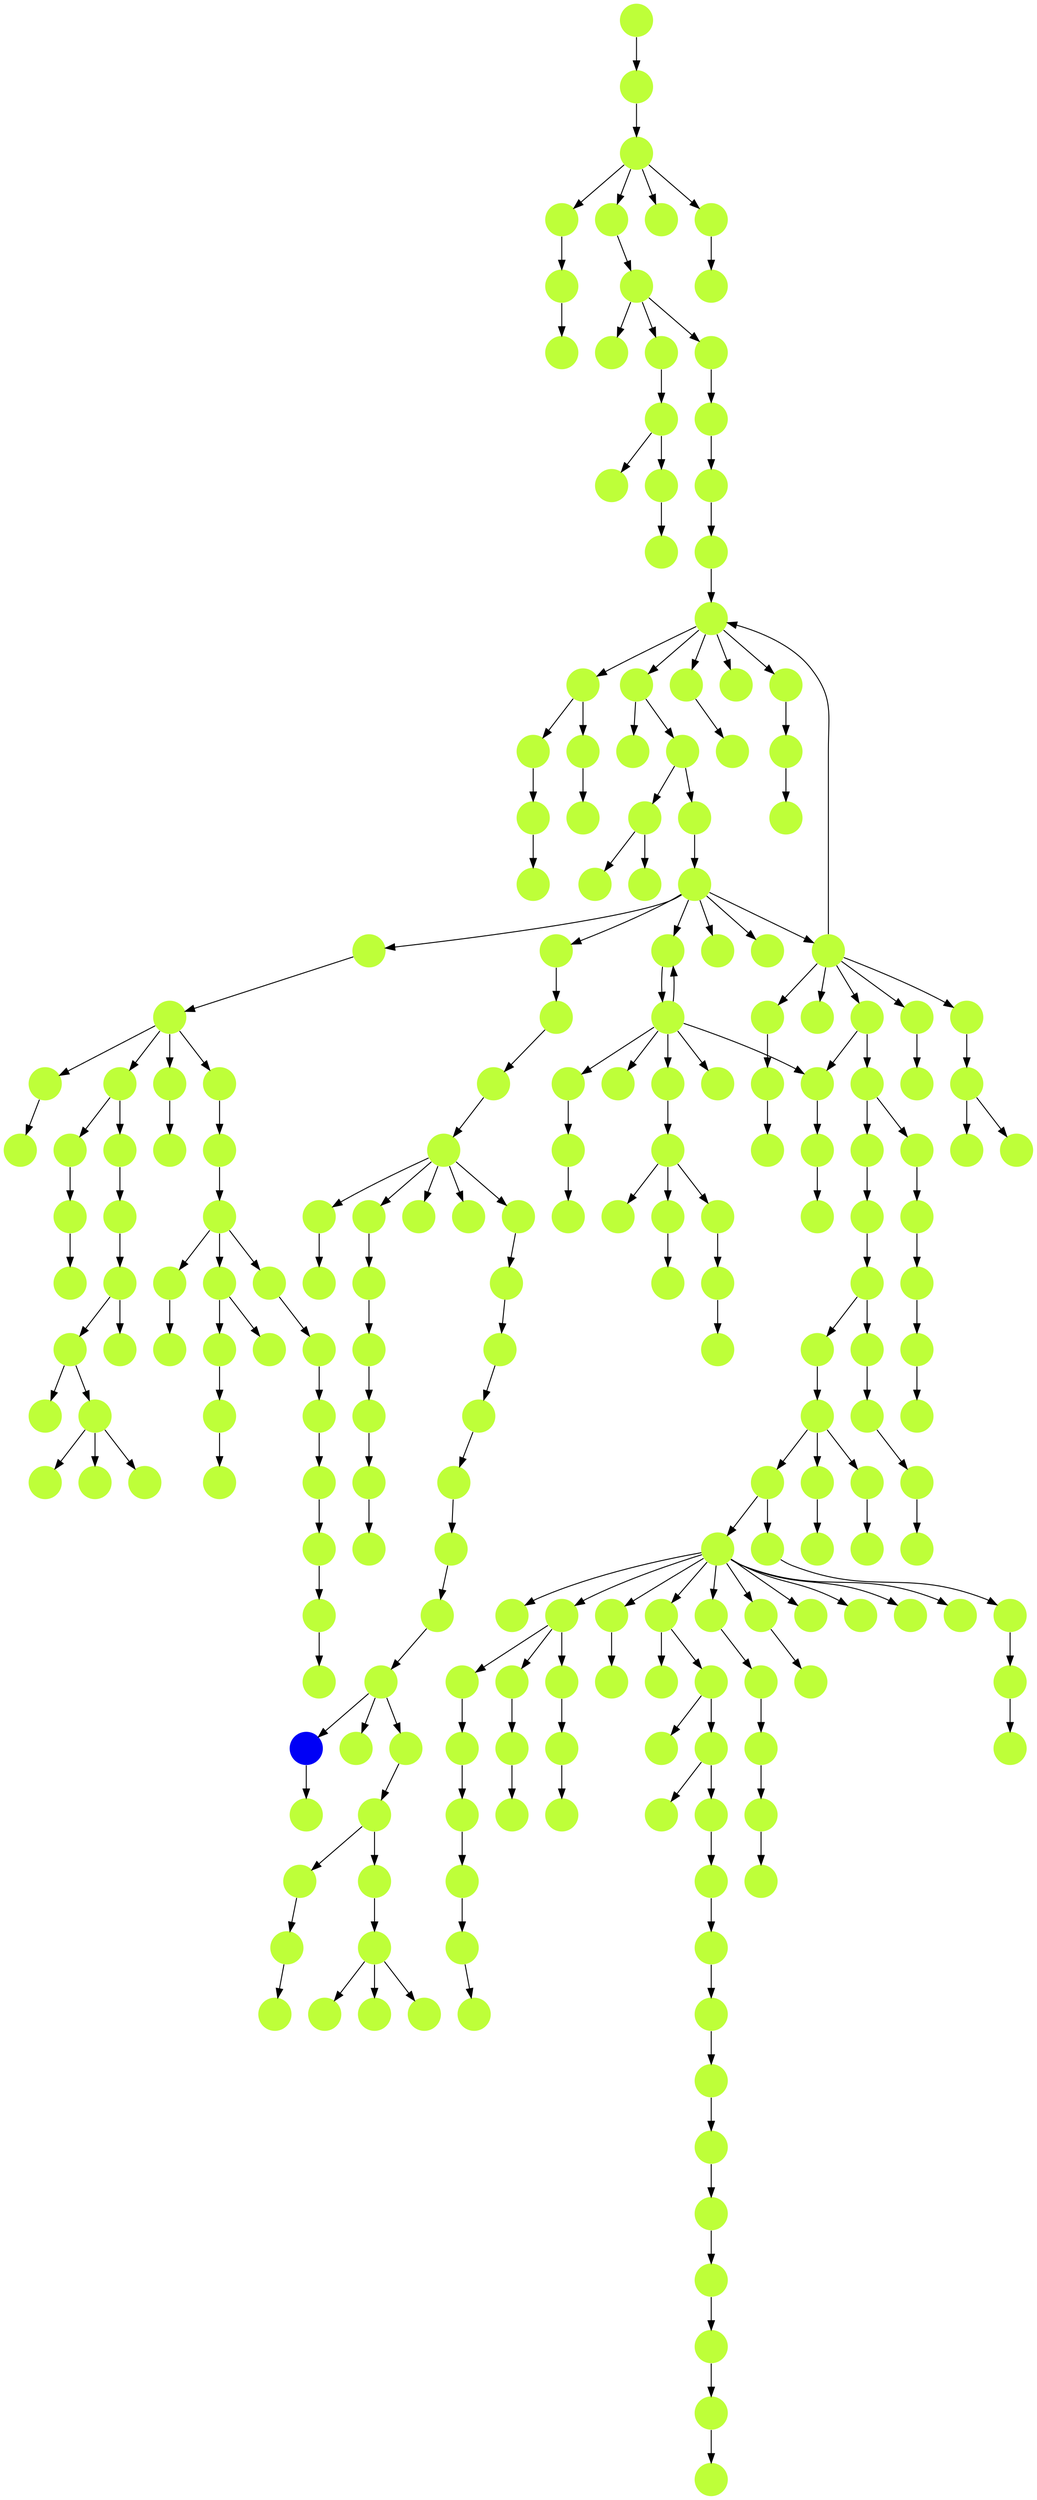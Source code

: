 digraph{
0 [tooltip = "N", penwidth = 0, style = filled, fillcolor = "#beff39", shape = circle, label = ""]
1 [tooltip = "N", penwidth = 0, style = filled, fillcolor = "#beff39", shape = circle, label = ""]
2 [tooltip = "N", penwidth = 0, style = filled, fillcolor = "#beff39", shape = circle, label = ""]
3 [tooltip = "N", penwidth = 0, style = filled, fillcolor = "#beff39", shape = circle, label = ""]
4 [tooltip = "N", penwidth = 0, style = filled, fillcolor = "#beff39", shape = circle, label = ""]
5 [tooltip = "N", penwidth = 0, style = filled, fillcolor = "#beff39", shape = circle, label = ""]
6 [tooltip = "N", penwidth = 0, style = filled, fillcolor = "#beff39", shape = circle, label = ""]
7 [tooltip = "N", penwidth = 0, style = filled, fillcolor = "#beff39", shape = circle, label = ""]
8 [tooltip = "N", penwidth = 0, style = filled, fillcolor = "#beff39", shape = circle, label = ""]
9 [tooltip = "N", penwidth = 0, style = filled, fillcolor = "#beff39", shape = circle, label = ""]
10 [tooltip = "N", penwidth = 0, style = filled, fillcolor = "#beff39", shape = circle, label = ""]
11 [tooltip = "N", penwidth = 0, style = filled, fillcolor = "#beff39", shape = circle, label = ""]
12 [tooltip = "N", penwidth = 0, style = filled, fillcolor = "#beff39", shape = circle, label = ""]
13 [tooltip = "N", penwidth = 0, style = filled, fillcolor = "#beff39", shape = circle, label = ""]
14 [tooltip = "N", penwidth = 0, style = filled, fillcolor = "#beff39", shape = circle, label = ""]
15 [tooltip = "N", penwidth = 0, style = filled, fillcolor = "#beff39", shape = circle, label = ""]
16 [tooltip = "N", penwidth = 0, style = filled, fillcolor = "#beff39", shape = circle, label = ""]
17 [tooltip = "N", penwidth = 0, style = filled, fillcolor = "#beff39", shape = circle, label = ""]
18 [tooltip = "N", penwidth = 0, style = filled, fillcolor = "#beff39", shape = circle, label = ""]
19 [tooltip = "N", penwidth = 0, style = filled, fillcolor = "#beff39", shape = circle, label = ""]
20 [tooltip = "N", penwidth = 0, style = filled, fillcolor = "#beff39", shape = circle, label = ""]
21 [tooltip = "N", penwidth = 0, style = filled, fillcolor = "#beff39", shape = circle, label = ""]
22 [tooltip = "N", penwidth = 0, style = filled, fillcolor = "#beff39", shape = circle, label = ""]
23 [tooltip = "N", penwidth = 0, style = filled, fillcolor = "#beff39", shape = circle, label = ""]
24 [tooltip = "N", penwidth = 0, style = filled, fillcolor = "#beff39", shape = circle, label = ""]
25 [tooltip = "N", penwidth = 0, style = filled, fillcolor = "#beff39", shape = circle, label = ""]
26 [tooltip = "N", penwidth = 0, style = filled, fillcolor = "#beff39", shape = circle, label = ""]
27 [tooltip = "N", penwidth = 0, style = filled, fillcolor = "#beff39", shape = circle, label = ""]
28 [tooltip = "N", penwidth = 0, style = filled, fillcolor = "#beff39", shape = circle, label = ""]
29 [tooltip = "N", penwidth = 0, style = filled, fillcolor = "#beff39", shape = circle, label = ""]
30 [tooltip = "N", penwidth = 0, style = filled, fillcolor = "#beff39", shape = circle, label = ""]
31 [tooltip = "N", penwidth = 0, style = filled, fillcolor = "#beff39", shape = circle, label = ""]
32 [tooltip = "N", penwidth = 0, style = filled, fillcolor = "#beff39", shape = circle, label = ""]
33 [tooltip = "N", penwidth = 0, style = filled, fillcolor = "#beff39", shape = circle, label = ""]
34 [tooltip = "N", penwidth = 0, style = filled, fillcolor = "#beff39", shape = circle, label = ""]
35 [tooltip = "N", penwidth = 0, style = filled, fillcolor = "#beff39", shape = circle, label = ""]
36 [tooltip = "N", penwidth = 0, style = filled, fillcolor = "#beff39", shape = circle, label = ""]
37 [tooltip = "N", penwidth = 0, style = filled, fillcolor = "#beff39", shape = circle, label = ""]
38 [tooltip = "N", penwidth = 0, style = filled, fillcolor = "#beff39", shape = circle, label = ""]
39 [tooltip = "N", penwidth = 0, style = filled, fillcolor = "#beff39", shape = circle, label = ""]
40 [tooltip = "N", penwidth = 0, style = filled, fillcolor = "#beff39", shape = circle, label = ""]
41 [tooltip = "N", penwidth = 0, style = filled, fillcolor = "#beff39", shape = circle, label = ""]
42 [tooltip = "N", penwidth = 0, style = filled, fillcolor = "#beff39", shape = circle, label = ""]
43 [tooltip = "N", penwidth = 0, style = filled, fillcolor = "#beff39", shape = circle, label = ""]
44 [tooltip = "N", penwidth = 0, style = filled, fillcolor = "#beff39", shape = circle, label = ""]
45 [tooltip = "N", penwidth = 0, style = filled, fillcolor = "#beff39", shape = circle, label = ""]
46 [tooltip = "N", penwidth = 0, style = filled, fillcolor = "#beff39", shape = circle, label = ""]
47 [tooltip = "N", penwidth = 0, style = filled, fillcolor = "#beff39", shape = circle, label = ""]
48 [tooltip = "N", penwidth = 0, style = filled, fillcolor = "#beff39", shape = circle, label = ""]
49 [tooltip = "N", penwidth = 0, style = filled, fillcolor = "#beff39", shape = circle, label = ""]
50 [tooltip = "N", penwidth = 0, style = filled, fillcolor = "#beff39", shape = circle, label = ""]
51 [tooltip = "N", penwidth = 0, style = filled, fillcolor = "#beff39", shape = circle, label = ""]
52 [tooltip = "N", penwidth = 0, style = filled, fillcolor = "#beff39", shape = circle, label = ""]
53 [tooltip = "N", penwidth = 0, style = filled, fillcolor = "#beff39", shape = circle, label = ""]
54 [tooltip = "N", penwidth = 0, style = filled, fillcolor = "#beff39", shape = circle, label = ""]
55 [tooltip = "N", penwidth = 0, style = filled, fillcolor = "#beff39", shape = circle, label = ""]
56 [tooltip = "N", penwidth = 0, style = filled, fillcolor = "#beff39", shape = circle, label = ""]
57 [tooltip = "N", penwidth = 0, style = filled, fillcolor = "#beff39", shape = circle, label = ""]
58 [tooltip = "N", penwidth = 0, style = filled, fillcolor = "#beff39", shape = circle, label = ""]
59 [tooltip = "N", penwidth = 0, style = filled, fillcolor = "#beff39", shape = circle, label = ""]
60 [tooltip = "N", penwidth = 0, style = filled, fillcolor = "#beff39", shape = circle, label = ""]
61 [tooltip = "N", penwidth = 0, style = filled, fillcolor = "#beff39", shape = circle, label = ""]
62 [tooltip = "N", penwidth = 0, style = filled, fillcolor = "#beff39", shape = circle, label = ""]
63 [tooltip = "N", penwidth = 0, style = filled, fillcolor = "#beff39", shape = circle, label = ""]
64 [tooltip = "N", penwidth = 0, style = filled, fillcolor = "#beff39", shape = circle, label = ""]
65 [tooltip = "N", penwidth = 0, style = filled, fillcolor = "#beff39", shape = circle, label = ""]
66 [tooltip = "N", penwidth = 0, style = filled, fillcolor = "#beff39", shape = circle, label = ""]
67 [tooltip = "N", penwidth = 0, style = filled, fillcolor = "#beff39", shape = circle, label = ""]
68 [tooltip = "N", penwidth = 0, style = filled, fillcolor = "#beff39", shape = circle, label = ""]
69 [tooltip = "N", penwidth = 0, style = filled, fillcolor = "#beff39", shape = circle, label = ""]
70 [tooltip = "N", penwidth = 0, style = filled, fillcolor = "#beff39", shape = circle, label = ""]
71 [tooltip = "N", penwidth = 0, style = filled, fillcolor = "#beff39", shape = circle, label = ""]
72 [tooltip = "N", penwidth = 0, style = filled, fillcolor = "#beff39", shape = circle, label = ""]
73 [tooltip = "N", penwidth = 0, style = filled, fillcolor = "#beff39", shape = circle, label = ""]
74 [tooltip = "N", penwidth = 0, style = filled, fillcolor = "#beff39", shape = circle, label = ""]
75 [tooltip = "N", penwidth = 0, style = filled, fillcolor = "#beff39", shape = circle, label = ""]
76 [tooltip = "N", penwidth = 0, style = filled, fillcolor = "#beff39", shape = circle, label = ""]
77 [tooltip = "N", penwidth = 0, style = filled, fillcolor = "#beff39", shape = circle, label = ""]
78 [tooltip = "N", penwidth = 0, style = filled, fillcolor = "#beff39", shape = circle, label = ""]
79 [tooltip = "N", penwidth = 0, style = filled, fillcolor = "#beff39", shape = circle, label = ""]
80 [tooltip = "N", penwidth = 0, style = filled, fillcolor = "#beff39", shape = circle, label = ""]
81 [tooltip = "N", penwidth = 0, style = filled, fillcolor = "#beff39", shape = circle, label = ""]
82 [tooltip = "N", penwidth = 0, style = filled, fillcolor = "#beff39", shape = circle, label = ""]
83 [tooltip = "N", penwidth = 0, style = filled, fillcolor = "#beff39", shape = circle, label = ""]
84 [tooltip = "N", penwidth = 0, style = filled, fillcolor = "#beff39", shape = circle, label = ""]
85 [tooltip = "N", penwidth = 0, style = filled, fillcolor = "#beff39", shape = circle, label = ""]
86 [tooltip = "N", penwidth = 0, style = filled, fillcolor = "#beff39", shape = circle, label = ""]
87 [tooltip = "N", penwidth = 0, style = filled, fillcolor = "#beff39", shape = circle, label = ""]
88 [tooltip = "N", penwidth = 0, style = filled, fillcolor = "#beff39", shape = circle, label = ""]
89 [tooltip = "N", penwidth = 0, style = filled, fillcolor = "#beff39", shape = circle, label = ""]
90 [tooltip = "N", penwidth = 0, style = filled, fillcolor = "#beff39", shape = circle, label = ""]
91 [tooltip = "N", penwidth = 0, style = filled, fillcolor = "#beff39", shape = circle, label = ""]
92 [tooltip = "N", penwidth = 0, style = filled, fillcolor = "#beff39", shape = circle, label = ""]
93 [tooltip = "N", penwidth = 0, style = filled, fillcolor = "#beff39", shape = circle, label = ""]
94 [tooltip = "N", penwidth = 0, style = filled, fillcolor = "#beff39", shape = circle, label = ""]
95 [tooltip = "N", penwidth = 0, style = filled, fillcolor = "#beff39", shape = circle, label = ""]
96 [tooltip = "N", penwidth = 0, style = filled, fillcolor = "#beff39", shape = circle, label = ""]
97 [tooltip = "N", penwidth = 0, style = filled, fillcolor = "#beff39", shape = circle, label = ""]
98 [tooltip = "N", penwidth = 0, style = filled, fillcolor = "#beff39", shape = circle, label = ""]
99 [tooltip = "N", penwidth = 0, style = filled, fillcolor = "#beff39", shape = circle, label = ""]
100 [tooltip = "N", penwidth = 0, style = filled, fillcolor = "#beff39", shape = circle, label = ""]
101 [tooltip = "N", penwidth = 0, style = filled, fillcolor = "#beff39", shape = circle, label = ""]
102 [tooltip = "N", penwidth = 0, style = filled, fillcolor = "#beff39", shape = circle, label = ""]
103 [tooltip = "N", penwidth = 0, style = filled, fillcolor = "#beff39", shape = circle, label = ""]
104 [tooltip = "N", penwidth = 0, style = filled, fillcolor = "#beff39", shape = circle, label = ""]
105 [tooltip = "N", penwidth = 0, style = filled, fillcolor = "#beff39", shape = circle, label = ""]
106 [tooltip = "N", penwidth = 0, style = filled, fillcolor = "#beff39", shape = circle, label = ""]
107 [tooltip = "N", penwidth = 0, style = filled, fillcolor = "#beff39", shape = circle, label = ""]
108 [tooltip = "N", penwidth = 0, style = filled, fillcolor = "#beff39", shape = circle, label = ""]
109 [tooltip = "N", penwidth = 0, style = filled, fillcolor = "#beff39", shape = circle, label = ""]
110 [tooltip = "N", penwidth = 0, style = filled, fillcolor = "#beff39", shape = circle, label = ""]
111 [tooltip = "N", penwidth = 0, style = filled, fillcolor = "#beff39", shape = circle, label = ""]
112 [tooltip = "N", penwidth = 0, style = filled, fillcolor = "#beff39", shape = circle, label = ""]
113 [tooltip = "N", penwidth = 0, style = filled, fillcolor = "#beff39", shape = circle, label = ""]
114 [tooltip = "N", penwidth = 0, style = filled, fillcolor = "#beff39", shape = circle, label = ""]
115 [tooltip = "N", penwidth = 0, style = filled, fillcolor = "#beff39", shape = circle, label = ""]
116 [tooltip = "N", penwidth = 0, style = filled, fillcolor = "#beff39", shape = circle, label = ""]
117 [tooltip = "N", penwidth = 0, style = filled, fillcolor = "#beff39", shape = circle, label = ""]
118 [tooltip = "N", penwidth = 0, style = filled, fillcolor = "#beff39", shape = circle, label = ""]
119 [tooltip = "N", penwidth = 0, style = filled, fillcolor = "#beff39", shape = circle, label = ""]
120 [tooltip = "N", penwidth = 0, style = filled, fillcolor = "#beff39", shape = circle, label = ""]
121 [tooltip = "N", penwidth = 0, style = filled, fillcolor = "#beff39", shape = circle, label = ""]
122 [tooltip = "N", penwidth = 0, style = filled, fillcolor = "#beff39", shape = circle, label = ""]
123 [tooltip = "N", penwidth = 0, style = filled, fillcolor = "#beff39", shape = circle, label = ""]
124 [tooltip = "N", penwidth = 0, style = filled, fillcolor = "#beff39", shape = circle, label = ""]
125 [tooltip = "N", penwidth = 0, style = filled, fillcolor = "#beff39", shape = circle, label = ""]
126 [tooltip = "N", penwidth = 0, style = filled, fillcolor = "#beff39", shape = circle, label = ""]
127 [tooltip = "N", penwidth = 0, style = filled, fillcolor = "#beff39", shape = circle, label = ""]
128 [tooltip = "N", penwidth = 0, style = filled, fillcolor = "#beff39", shape = circle, label = ""]
129 [tooltip = "N", penwidth = 0, style = filled, fillcolor = "#beff39", shape = circle, label = ""]
130 [tooltip = "N", penwidth = 0, style = filled, fillcolor = "#beff39", shape = circle, label = ""]
131 [tooltip = "N", penwidth = 0, style = filled, fillcolor = "#beff39", shape = circle, label = ""]
132 [tooltip = "N", penwidth = 0, style = filled, fillcolor = "#beff39", shape = circle, label = ""]
133 [tooltip = "N", penwidth = 0, style = filled, fillcolor = "#beff39", shape = circle, label = ""]
134 [tooltip = "N", penwidth = 0, style = filled, fillcolor = "#beff39", shape = circle, label = ""]
135 [tooltip = "N", penwidth = 0, style = filled, fillcolor = "#beff39", shape = circle, label = ""]
136 [tooltip = "N", penwidth = 0, style = filled, fillcolor = "#beff39", shape = circle, label = ""]
137 [tooltip = "N", penwidth = 0, style = filled, fillcolor = "#beff39", shape = circle, label = ""]
138 [tooltip = "N", penwidth = 0, style = filled, fillcolor = "#beff39", shape = circle, label = ""]
139 [tooltip = "N", penwidth = 0, style = filled, fillcolor = "#beff39", shape = circle, label = ""]
140 [tooltip = "N", penwidth = 0, style = filled, fillcolor = "#beff39", shape = circle, label = ""]
141 [tooltip = "N", penwidth = 0, style = filled, fillcolor = "#beff39", shape = circle, label = ""]
142 [tooltip = "N", penwidth = 0, style = filled, fillcolor = "#beff39", shape = circle, label = ""]
143 [tooltip = "N", penwidth = 0, style = filled, fillcolor = "#beff39", shape = circle, label = ""]
144 [tooltip = "N", penwidth = 0, style = filled, fillcolor = "#beff39", shape = circle, label = ""]
145 [tooltip = "N", penwidth = 0, style = filled, fillcolor = "#beff39", shape = circle, label = ""]
146 [tooltip = "N", penwidth = 0, style = filled, fillcolor = "#beff39", shape = circle, label = ""]
147 [tooltip = "N", penwidth = 0, style = filled, fillcolor = "#beff39", shape = circle, label = ""]
148 [tooltip = "N", penwidth = 0, style = filled, fillcolor = "#beff39", shape = circle, label = ""]
149 [tooltip = "N", penwidth = 0, style = filled, fillcolor = "#beff39", shape = circle, label = ""]
150 [tooltip = "N", penwidth = 0, style = filled, fillcolor = "#beff39", shape = circle, label = ""]
151 [tooltip = "N", penwidth = 0, style = filled, fillcolor = "#beff39", shape = circle, label = ""]
152 [tooltip = "N", penwidth = 0, style = filled, fillcolor = "#beff39", shape = circle, label = ""]
153 [tooltip = "N", penwidth = 0, style = filled, fillcolor = "#beff39", shape = circle, label = ""]
154 [tooltip = "N", penwidth = 0, style = filled, fillcolor = "#beff39", shape = circle, label = ""]
155 [tooltip = "N", penwidth = 0, style = filled, fillcolor = "#beff39", shape = circle, label = ""]
156 [tooltip = "N", penwidth = 0, style = filled, fillcolor = "#beff39", shape = circle, label = ""]
157 [tooltip = "N", penwidth = 0, style = filled, fillcolor = "#beff39", shape = circle, label = ""]
158 [tooltip = "N", penwidth = 0, style = filled, fillcolor = "#beff39", shape = circle, label = ""]
159 [tooltip = "N", penwidth = 0, style = filled, fillcolor = "#beff39", shape = circle, label = ""]
160 [tooltip = "N", penwidth = 0, style = filled, fillcolor = "#beff39", shape = circle, label = ""]
161 [tooltip = "N", penwidth = 0, style = filled, fillcolor = "#beff39", shape = circle, label = ""]
162 [tooltip = "N", penwidth = 0, style = filled, fillcolor = "#beff39", shape = circle, label = ""]
163 [tooltip = "N", penwidth = 0, style = filled, fillcolor = "#beff39", shape = circle, label = ""]
164 [tooltip = "N", penwidth = 0, style = filled, fillcolor = "#beff39", shape = circle, label = ""]
165 [tooltip = "N", penwidth = 0, style = filled, fillcolor = "#beff39", shape = circle, label = ""]
166 [tooltip = "N", penwidth = 0, style = filled, fillcolor = "#beff39", shape = circle, label = ""]
167 [tooltip = "N", penwidth = 0, style = filled, fillcolor = "#beff39", shape = circle, label = ""]
168 [tooltip = "N", penwidth = 0, style = filled, fillcolor = "#beff39", shape = circle, label = ""]
169 [tooltip = "N", penwidth = 0, style = filled, fillcolor = "#beff39", shape = circle, label = ""]
170 [tooltip = "N", penwidth = 0, style = filled, fillcolor = "#beff39", shape = circle, label = ""]
171 [tooltip = "N", penwidth = 0, style = filled, fillcolor = "#beff39", shape = circle, label = ""]
172 [tooltip = "N", penwidth = 0, style = filled, fillcolor = "#beff39", shape = circle, label = ""]
173 [tooltip = "N", penwidth = 0, style = filled, fillcolor = "#beff39", shape = circle, label = ""]
174 [tooltip = "N", penwidth = 0, style = filled, fillcolor = "#beff39", shape = circle, label = ""]
175 [tooltip = "N", penwidth = 0, style = filled, fillcolor = "#beff39", shape = circle, label = ""]
176 [tooltip = "N", penwidth = 0, style = filled, fillcolor = "#beff39", shape = circle, label = ""]
177 [tooltip = "N", penwidth = 0, style = filled, fillcolor = "#beff39", shape = circle, label = ""]
178 [tooltip = "N", penwidth = 0, style = filled, fillcolor = "#beff39", shape = circle, label = ""]
179 [tooltip = "N", penwidth = 0, style = filled, fillcolor = "#beff39", shape = circle, label = ""]
180 [tooltip = "N", penwidth = 0, style = filled, fillcolor = "#beff39", shape = circle, label = ""]
181 [tooltip = "N", penwidth = 0, style = filled, fillcolor = "#beff39", shape = circle, label = ""]
182 [tooltip = "N", penwidth = 0, style = filled, fillcolor = "#beff39", shape = circle, label = ""]
183 [tooltip = "N", penwidth = 0, style = filled, fillcolor = "#beff39", shape = circle, label = ""]
184 [tooltip = "N", penwidth = 0, style = filled, fillcolor = "#beff39", shape = circle, label = ""]
185 [tooltip = "N", penwidth = 0, style = filled, fillcolor = "#beff39", shape = circle, label = ""]
186 [tooltip = "N", penwidth = 0, style = filled, fillcolor = "#beff39", shape = circle, label = ""]
187 [tooltip = "N", penwidth = 0, style = filled, fillcolor = "#beff39", shape = circle, label = ""]
188 [tooltip = "N", penwidth = 0, style = filled, fillcolor = "#beff39", shape = circle, label = ""]
189 [tooltip = "N", penwidth = 0, style = filled, fillcolor = "#beff39", shape = circle, label = ""]
190 [tooltip = "N", penwidth = 0, style = filled, fillcolor = "#beff39", shape = circle, label = ""]
191 [tooltip = "N", penwidth = 0, style = filled, fillcolor = "#beff39", shape = circle, label = ""]
192 [tooltip = "N", penwidth = 0, style = filled, fillcolor = "#beff39", shape = circle, label = ""]
193 [tooltip = "N", penwidth = 0, style = filled, fillcolor = "#beff39", shape = circle, label = ""]
194 [tooltip = "N", penwidth = 0, style = filled, fillcolor = "#beff39", shape = circle, label = ""]
195 [tooltip = "N", penwidth = 0, style = filled, fillcolor = "#beff39", shape = circle, label = ""]
196 [tooltip = "D", penwidth = 0, style = filled, fillcolor = "#0000f6", shape = circle, label = ""]
197 [tooltip = "N", penwidth = 0, style = filled, fillcolor = "#beff39", shape = circle, label = ""]
198 [tooltip = "N", penwidth = 0, style = filled, fillcolor = "#beff39", shape = circle, label = ""]
199 [tooltip = "N", penwidth = 0, style = filled, fillcolor = "#beff39", shape = circle, label = ""]
200 [tooltip = "N", penwidth = 0, style = filled, fillcolor = "#beff39", shape = circle, label = ""]
201 [tooltip = "N", penwidth = 0, style = filled, fillcolor = "#beff39", shape = circle, label = ""]
202 [tooltip = "N", penwidth = 0, style = filled, fillcolor = "#beff39", shape = circle, label = ""]
203 [tooltip = "N", penwidth = 0, style = filled, fillcolor = "#beff39", shape = circle, label = ""]
204 [tooltip = "N", penwidth = 0, style = filled, fillcolor = "#beff39", shape = circle, label = ""]
205 [tooltip = "N", penwidth = 0, style = filled, fillcolor = "#beff39", shape = circle, label = ""]
206 [tooltip = "N", penwidth = 0, style = filled, fillcolor = "#beff39", shape = circle, label = ""]
207 [tooltip = "N", penwidth = 0, style = filled, fillcolor = "#beff39", shape = circle, label = ""]
208 [tooltip = "N", penwidth = 0, style = filled, fillcolor = "#beff39", shape = circle, label = ""]
209 [tooltip = "N", penwidth = 0, style = filled, fillcolor = "#beff39", shape = circle, label = ""]
210 [tooltip = "N", penwidth = 0, style = filled, fillcolor = "#beff39", shape = circle, label = ""]
211 [tooltip = "N", penwidth = 0, style = filled, fillcolor = "#beff39", shape = circle, label = ""]
212 [tooltip = "N", penwidth = 0, style = filled, fillcolor = "#beff39", shape = circle, label = ""]
213 [tooltip = "N", penwidth = 0, style = filled, fillcolor = "#beff39", shape = circle, label = ""]
214 [tooltip = "N", penwidth = 0, style = filled, fillcolor = "#beff39", shape = circle, label = ""]
6 -> 9
65 -> 67
160 -> 213
189 -> 190
78 -> 46
116 -> 158
66 -> 65
32 -> 44
42 -> 183
99 -> 56
97 -> 71
185 -> 168
166 -> 165
40 -> 132
71 -> 84
69 -> 100
6 -> 7
38 -> 40
143 -> 185
138 -> 135
202 -> 204
36 -> 27
12 -> 191
137 -> 164
49 -> 58
46 -> 79
107 -> 114
18 -> 20
37 -> 41
71 -> 78
164 -> 163
93 -> 126
150 -> 176
105 -> 106
7 -> 5
28 -> 32
187 -> 200
41 -> 23
13 -> 10
129 -> 212
206 -> 203
73 -> 91
61 -> 50
60 -> 62
181 -> 182
12 -> 154
136 -> 171
75 -> 84
108 -> 115
160 -> 162
144 -> 169
81 -> 152
176 -> 175
146 -> 31
145 -> 25
196 -> 180
161 -> 159
203 -> 208
51 -> 145
106 -> 107
35 -> 45
18 -> 15
6 -> 192
2 -> 1
95 -> 93
75 -> 88
93 -> 122
115 -> 21
203 -> 202
45 -> 74
57 -> 49
148 -> 150
202 -> 210
79 -> 205
47 -> 52
81 -> 118
46 -> 61
152 -> 151
195 -> 156
96 -> 98
171 -> 173
122 -> 120
75 -> 73
5 -> 170
79 -> 146
121 -> 157
6 -> 11
143 -> 181
74 -> 211
31 -> 102
12 -> 197
206 -> 207
33 -> 105
63 -> 66
129 -> 214
46 -> 72
12 -> 35
4 -> 6
117 -> 187
9 -> 2
167 -> 166
84 -> 75
2 -> 63
90 -> 69
185 -> 18
132 -> 131
119 -> 128
33 -> 184
154 -> 147
128 -> 193
18 -> 134
98 -> 199
27 -> 26
127 -> 125
140 -> 129
168 -> 167
77 -> 143
136 -> 138
197 -> 174
205 -> 209
87 -> 101
53 -> 48
162 -> 194
48 -> 51
48 -> 54
192 -> 34
16 -> 17
106 -> 104
149 -> 148
118 -> 87
55 -> 60
46 -> 83
71 -> 70
118 -> 86
75 -> 86
193 -> 161
29 -> 22
18 -> 188
86 -> 189
111 -> 36
93 -> 121
209 -> 206
202 -> 201
105 -> 103
92 -> 95
88 -> 136
81 -> 12
58 -> 55
141 -> 90
110 -> 109
81 -> 117
18 -> 28
113 -> 112
120 -> 139
134 -> 133
62 -> 59
53 -> 57
93 -> 124
19 -> 16
30 -> 110
66 -> 64
87 -> 149
56 -> 77
151 -> 153
143 -> 144
39 -> 38
18 -> 33
8 -> 4
75 -> 80
71 -> 85
94 -> 96
174 -> 179
70 -> 92
93 -> 127
114 -> 113
71 -> 178
160 -> 196
0 -> 3
159 -> 160
50 -> 53
28 -> 19
101 -> 99
129 -> 130
173 -> 172
28 -> 30
43 -> 37
10 -> 12
91 -> 198
156 -> 155
69 -> 89
187 -> 186
75 -> 68
90 -> 97
3 -> 13
18 -> 24
139 -> 137
83 -> 82
18 -> 39
194 -> 195
194 -> 140
44 -> 43
136 -> 123
26 -> 108
56 -> 94
53 -> 47
72 -> 76
141 -> 142
35 -> 42
18 -> 14
81 -> 116
2 -> 0
18 -> 29
125 -> 119
81 -> 177
112 -> 111
71 -> 81
12 -> 141
}